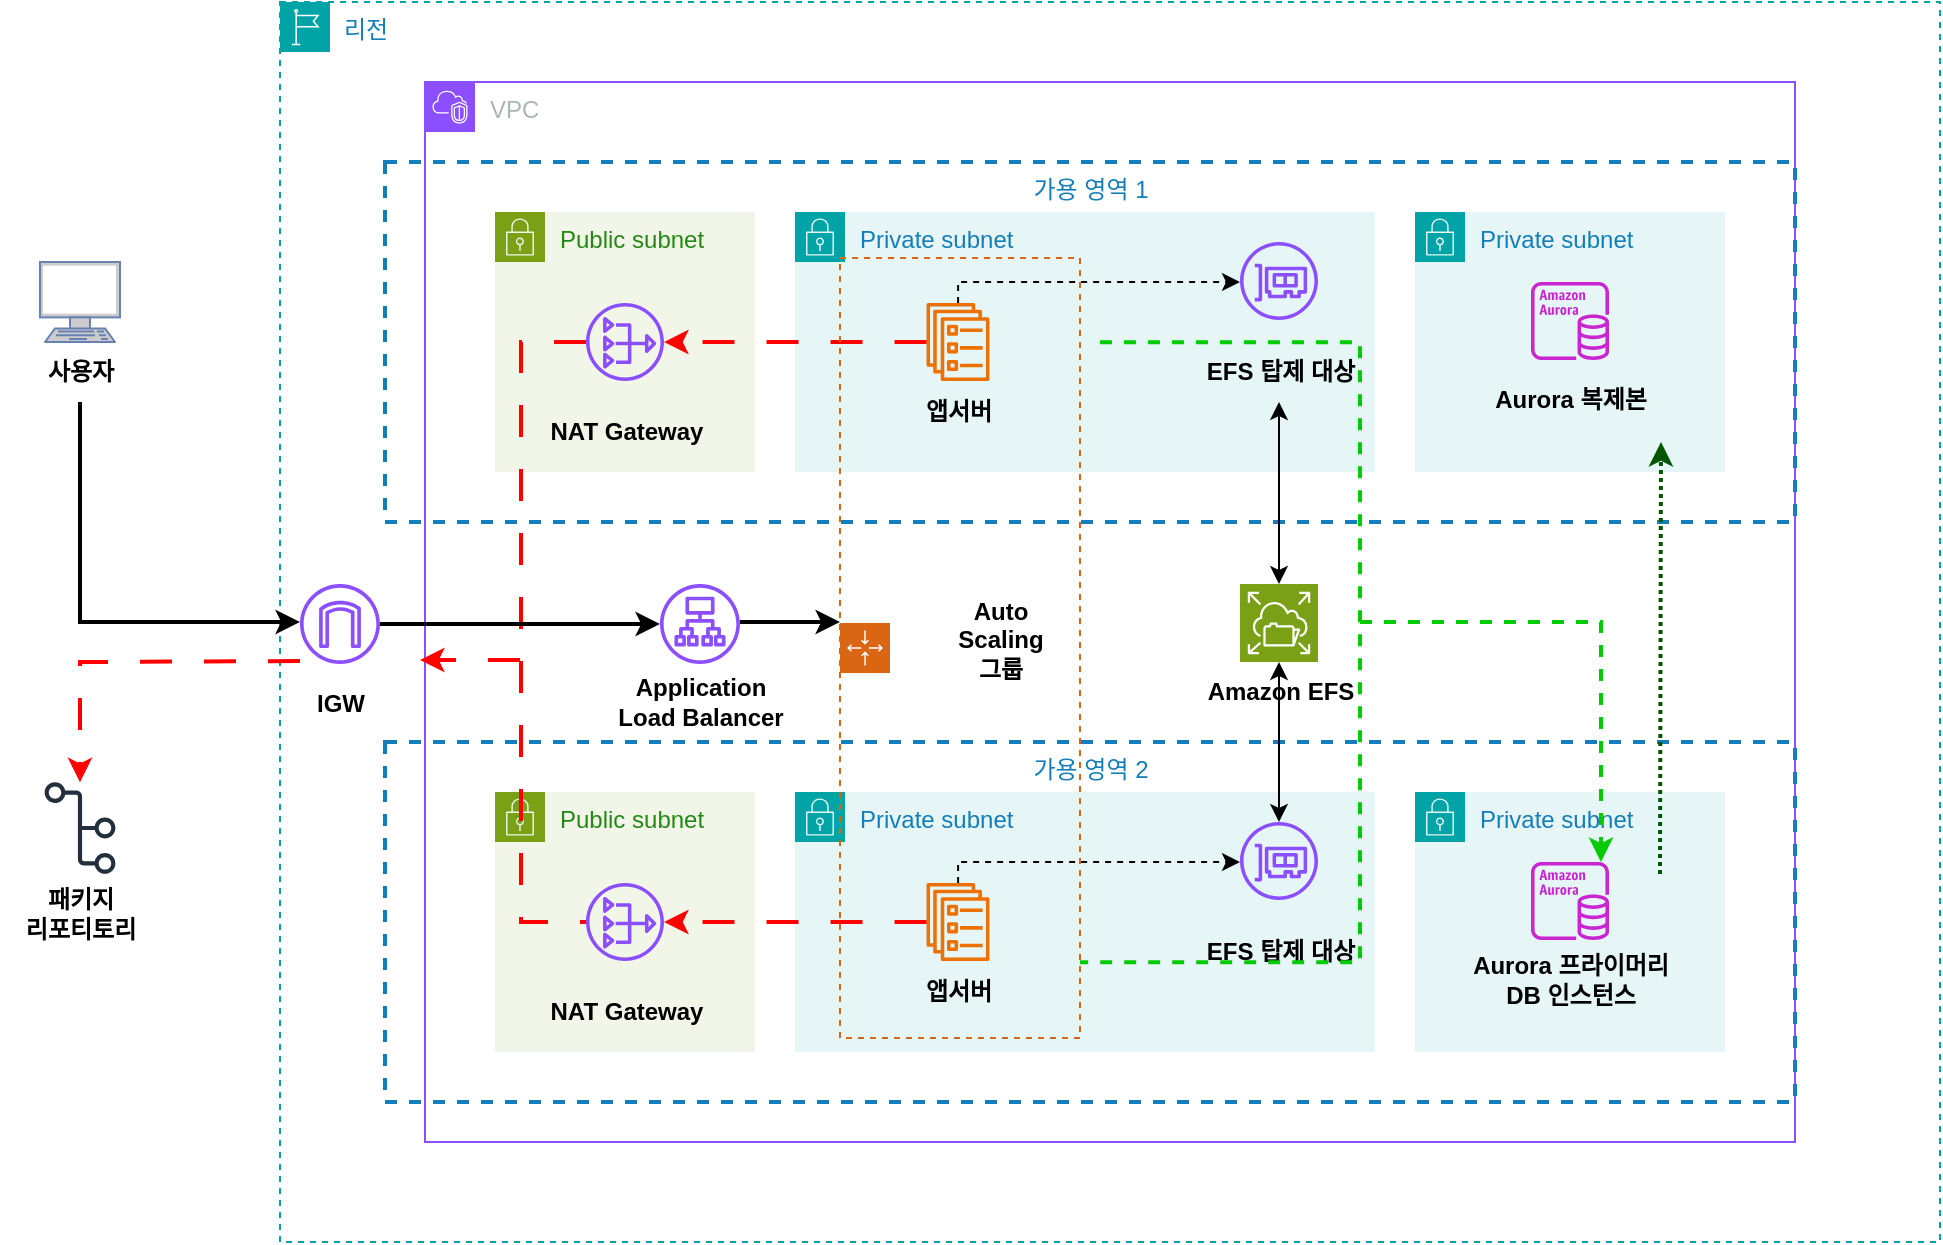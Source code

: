 <mxfile version="26.1.3">
  <diagram name="페이지-1" id="HD3yNyKkYkVblsuok7lw">
    <mxGraphModel dx="1401" dy="514" grid="1" gridSize="10" guides="1" tooltips="1" connect="1" arrows="1" fold="1" page="1" pageScale="1" pageWidth="827" pageHeight="1169" math="0" shadow="0">
      <root>
        <mxCell id="0" />
        <mxCell id="1" parent="0" />
        <mxCell id="duerMGeqgHKZfetzCVLF-1" value="리전" style="points=[[0,0],[0.25,0],[0.5,0],[0.75,0],[1,0],[1,0.25],[1,0.5],[1,0.75],[1,1],[0.75,1],[0.5,1],[0.25,1],[0,1],[0,0.75],[0,0.5],[0,0.25]];outlineConnect=0;gradientColor=none;html=1;whiteSpace=wrap;fontSize=12;fontStyle=0;container=1;pointerEvents=0;collapsible=0;recursiveResize=0;shape=mxgraph.aws4.group;grIcon=mxgraph.aws4.group_region;strokeColor=#00A4A6;fillColor=none;verticalAlign=top;align=left;spacingLeft=30;fontColor=#147EBA;dashed=1;strokeWidth=1;" parent="1" vertex="1">
          <mxGeometry y="30" width="830" height="620" as="geometry" />
        </mxCell>
        <mxCell id="duerMGeqgHKZfetzCVLF-3" value="VPC" style="points=[[0,0],[0.25,0],[0.5,0],[0.75,0],[1,0],[1,0.25],[1,0.5],[1,0.75],[1,1],[0.75,1],[0.5,1],[0.25,1],[0,1],[0,0.75],[0,0.5],[0,0.25]];outlineConnect=0;gradientColor=none;html=1;whiteSpace=wrap;fontSize=12;fontStyle=0;container=1;pointerEvents=0;collapsible=0;recursiveResize=0;shape=mxgraph.aws4.group;grIcon=mxgraph.aws4.group_vpc2;strokeColor=#8C4FFF;fillColor=none;verticalAlign=top;align=left;spacingLeft=30;fontColor=#AAB7B8;dashed=0;" parent="duerMGeqgHKZfetzCVLF-1" vertex="1">
          <mxGeometry x="72.5" y="40" width="685" height="530" as="geometry" />
        </mxCell>
        <mxCell id="duerMGeqgHKZfetzCVLF-13" value="가용 영역 2" style="fillColor=none;strokeColor=#147EBA;dashed=1;verticalAlign=top;fontStyle=0;fontColor=#147EBA;whiteSpace=wrap;html=1;strokeWidth=2;" parent="duerMGeqgHKZfetzCVLF-3" vertex="1">
          <mxGeometry x="-20" y="330" width="705" height="180" as="geometry" />
        </mxCell>
        <mxCell id="duerMGeqgHKZfetzCVLF-15" value="가용 영역 1" style="fillColor=none;strokeColor=#147EBA;dashed=1;verticalAlign=top;fontStyle=0;fontColor=#147EBA;whiteSpace=wrap;html=1;strokeWidth=2;" parent="duerMGeqgHKZfetzCVLF-3" vertex="1">
          <mxGeometry x="-20" y="40" width="705" height="180" as="geometry" />
        </mxCell>
        <mxCell id="duerMGeqgHKZfetzCVLF-17" value="" style="sketch=0;outlineConnect=0;fontColor=#232F3E;gradientColor=none;fillColor=#8C4FFF;strokeColor=none;dashed=0;verticalLabelPosition=bottom;verticalAlign=top;align=center;html=1;fontSize=12;fontStyle=0;aspect=fixed;pointerEvents=1;shape=mxgraph.aws4.application_load_balancer;" parent="duerMGeqgHKZfetzCVLF-3" vertex="1">
          <mxGeometry x="117.5" y="251" width="40" height="40" as="geometry" />
        </mxCell>
        <mxCell id="duerMGeqgHKZfetzCVLF-23" value="Application&lt;div&gt;Load Balancer&lt;/div&gt;" style="text;html=1;align=center;verticalAlign=middle;resizable=0;points=[];autosize=1;strokeColor=none;fillColor=none;fontStyle=1" parent="duerMGeqgHKZfetzCVLF-3" vertex="1">
          <mxGeometry x="87.5" y="290" width="100" height="40" as="geometry" />
        </mxCell>
        <mxCell id="duerMGeqgHKZfetzCVLF-25" value="Amazon EFS" style="text;html=1;align=center;verticalAlign=middle;resizable=0;points=[];autosize=1;strokeColor=none;fillColor=none;fontStyle=1" parent="duerMGeqgHKZfetzCVLF-3" vertex="1">
          <mxGeometry x="382" y="290" width="90" height="30" as="geometry" />
        </mxCell>
        <mxCell id="duerMGeqgHKZfetzCVLF-4" value="Public subnet" style="points=[[0,0],[0.25,0],[0.5,0],[0.75,0],[1,0],[1,0.25],[1,0.5],[1,0.75],[1,1],[0.75,1],[0.5,1],[0.25,1],[0,1],[0,0.75],[0,0.5],[0,0.25]];outlineConnect=0;gradientColor=none;html=1;whiteSpace=wrap;fontSize=12;fontStyle=0;container=1;pointerEvents=0;collapsible=0;recursiveResize=0;shape=mxgraph.aws4.group;grIcon=mxgraph.aws4.group_security_group;grStroke=0;strokeColor=#7AA116;fillColor=#F2F6E8;verticalAlign=top;align=left;spacingLeft=30;fontColor=#248814;dashed=0;" parent="duerMGeqgHKZfetzCVLF-3" vertex="1">
          <mxGeometry x="35" y="355" width="130" height="130" as="geometry" />
        </mxCell>
        <mxCell id="duerMGeqgHKZfetzCVLF-26" value="" style="sketch=0;outlineConnect=0;fontColor=#232F3E;gradientColor=none;fillColor=#8C4FFF;strokeColor=none;dashed=0;verticalLabelPosition=bottom;verticalAlign=top;align=center;html=1;fontSize=12;fontStyle=0;aspect=fixed;pointerEvents=1;shape=mxgraph.aws4.nat_gateway;" parent="duerMGeqgHKZfetzCVLF-4" vertex="1">
          <mxGeometry x="45.5" y="45.5" width="39" height="39" as="geometry" />
        </mxCell>
        <mxCell id="duerMGeqgHKZfetzCVLF-27" value="NAT Gateway" style="text;html=1;align=center;verticalAlign=middle;resizable=0;points=[];autosize=1;strokeColor=none;fillColor=none;fontStyle=1" parent="duerMGeqgHKZfetzCVLF-4" vertex="1">
          <mxGeometry x="15" y="95" width="100" height="30" as="geometry" />
        </mxCell>
        <mxCell id="duerMGeqgHKZfetzCVLF-6" value="Private subnet" style="points=[[0,0],[0.25,0],[0.5,0],[0.75,0],[1,0],[1,0.25],[1,0.5],[1,0.75],[1,1],[0.75,1],[0.5,1],[0.25,1],[0,1],[0,0.75],[0,0.5],[0,0.25]];outlineConnect=0;gradientColor=none;html=1;whiteSpace=wrap;fontSize=12;fontStyle=0;container=1;pointerEvents=0;collapsible=0;recursiveResize=0;shape=mxgraph.aws4.group;grIcon=mxgraph.aws4.group_security_group;grStroke=0;strokeColor=#00A4A6;fillColor=#E6F6F7;verticalAlign=top;align=left;spacingLeft=30;fontColor=#147EBA;dashed=0;" parent="duerMGeqgHKZfetzCVLF-3" vertex="1">
          <mxGeometry x="185" y="355" width="290" height="130" as="geometry" />
        </mxCell>
        <mxCell id="duerMGeqgHKZfetzCVLF-29" value="" style="sketch=0;outlineConnect=0;fontColor=#232F3E;gradientColor=none;fillColor=#8C4FFF;strokeColor=none;dashed=0;verticalLabelPosition=bottom;verticalAlign=top;align=center;html=1;fontSize=12;fontStyle=0;aspect=fixed;pointerEvents=1;shape=mxgraph.aws4.elastic_network_interface;" parent="duerMGeqgHKZfetzCVLF-6" vertex="1">
          <mxGeometry x="222.5" y="15" width="39" height="39" as="geometry" />
        </mxCell>
        <mxCell id="duerMGeqgHKZfetzCVLF-37" style="edgeStyle=orthogonalEdgeStyle;rounded=0;orthogonalLoop=1;jettySize=auto;html=1;dashed=1;" parent="duerMGeqgHKZfetzCVLF-6" source="duerMGeqgHKZfetzCVLF-31" target="duerMGeqgHKZfetzCVLF-29" edge="1">
          <mxGeometry relative="1" as="geometry">
            <Array as="points">
              <mxPoint x="82" y="35" />
            </Array>
          </mxGeometry>
        </mxCell>
        <mxCell id="duerMGeqgHKZfetzCVLF-31" value="" style="sketch=0;outlineConnect=0;fontColor=#232F3E;gradientColor=none;fillColor=#ED7100;strokeColor=none;dashed=0;verticalLabelPosition=bottom;verticalAlign=top;align=center;html=1;fontSize=12;fontStyle=0;aspect=fixed;pointerEvents=1;shape=mxgraph.aws4.ecs_service;" parent="duerMGeqgHKZfetzCVLF-6" vertex="1">
          <mxGeometry x="65.65" y="45.5" width="31.69" height="39" as="geometry" />
        </mxCell>
        <mxCell id="duerMGeqgHKZfetzCVLF-32" value="앱서버" style="text;html=1;align=center;verticalAlign=middle;resizable=0;points=[];autosize=1;strokeColor=none;fillColor=none;fontStyle=1" parent="duerMGeqgHKZfetzCVLF-6" vertex="1">
          <mxGeometry x="51.5" y="84.5" width="60" height="30" as="geometry" />
        </mxCell>
        <mxCell id="duerMGeqgHKZfetzCVLF-12" value="Private subnet" style="points=[[0,0],[0.25,0],[0.5,0],[0.75,0],[1,0],[1,0.25],[1,0.5],[1,0.75],[1,1],[0.75,1],[0.5,1],[0.25,1],[0,1],[0,0.75],[0,0.5],[0,0.25]];outlineConnect=0;gradientColor=none;html=1;whiteSpace=wrap;fontSize=12;fontStyle=0;container=1;pointerEvents=0;collapsible=0;recursiveResize=0;shape=mxgraph.aws4.group;grIcon=mxgraph.aws4.group_security_group;grStroke=0;strokeColor=#00A4A6;fillColor=#E6F6F7;verticalAlign=top;align=left;spacingLeft=30;fontColor=#147EBA;dashed=0;" parent="duerMGeqgHKZfetzCVLF-3" vertex="1">
          <mxGeometry x="495" y="355" width="155" height="130" as="geometry" />
        </mxCell>
        <mxCell id="duerMGeqgHKZfetzCVLF-33" value="" style="sketch=0;outlineConnect=0;fontColor=#232F3E;gradientColor=none;fillColor=#C925D1;strokeColor=none;dashed=0;verticalLabelPosition=bottom;verticalAlign=top;align=center;html=1;fontSize=12;fontStyle=0;aspect=fixed;pointerEvents=1;shape=mxgraph.aws4.aurora_instance;" parent="duerMGeqgHKZfetzCVLF-12" vertex="1">
          <mxGeometry x="58" y="35" width="39" height="39" as="geometry" />
        </mxCell>
        <mxCell id="duerMGeqgHKZfetzCVLF-34" value="Aurora 프라이머리&lt;div&gt;DB 인스턴스&lt;/div&gt;" style="text;html=1;align=center;verticalAlign=middle;resizable=0;points=[];autosize=1;strokeColor=none;fillColor=none;fontStyle=1" parent="duerMGeqgHKZfetzCVLF-12" vertex="1">
          <mxGeometry x="17.5" y="74" width="120" height="40" as="geometry" />
        </mxCell>
        <mxCell id="r1rHEW98q0EiPhNmxj7s-13" style="edgeStyle=elbowEdgeStyle;rounded=0;orthogonalLoop=1;jettySize=auto;html=1;strokeWidth=2;strokeColor=#00CC00;dashed=1;startArrow=none;startFill=0;endArrow=classic;exitX=0.892;exitY=1.083;exitDx=0;exitDy=0;exitPerimeter=0;targetPerimeterSpacing=0;jumpSize=6;jumpStyle=none;sourcePerimeterSpacing=0;fillColor=#60a917;endFill=1;" edge="1" parent="duerMGeqgHKZfetzCVLF-12" target="duerMGeqgHKZfetzCVLF-33">
          <mxGeometry relative="1" as="geometry">
            <Array as="points">
              <mxPoint x="93" y="-15" />
            </Array>
            <mxPoint x="-27.5" y="-85" as="sourcePoint" />
            <mxPoint x="-37.5" y="225" as="targetPoint" />
          </mxGeometry>
        </mxCell>
        <mxCell id="duerMGeqgHKZfetzCVLF-28" value="" style="sketch=0;points=[[0,0,0],[0.25,0,0],[0.5,0,0],[0.75,0,0],[1,0,0],[0,1,0],[0.25,1,0],[0.5,1,0],[0.75,1,0],[1,1,0],[0,0.25,0],[0,0.5,0],[0,0.75,0],[1,0.25,0],[1,0.5,0],[1,0.75,0]];outlineConnect=0;fontColor=#232F3E;fillColor=#7AA116;strokeColor=#ffffff;dashed=0;verticalLabelPosition=bottom;verticalAlign=top;align=center;html=1;fontSize=12;fontStyle=0;aspect=fixed;shape=mxgraph.aws4.resourceIcon;resIcon=mxgraph.aws4.elastic_file_system;" parent="duerMGeqgHKZfetzCVLF-3" vertex="1">
          <mxGeometry x="407.5" y="251" width="39" height="39" as="geometry" />
        </mxCell>
        <mxCell id="duerMGeqgHKZfetzCVLF-30" value="EFS 탑제 대상" style="text;html=1;align=center;verticalAlign=middle;resizable=0;points=[];autosize=1;strokeColor=none;fillColor=none;fontStyle=1" parent="duerMGeqgHKZfetzCVLF-3" vertex="1">
          <mxGeometry x="377" y="420" width="100" height="30" as="geometry" />
        </mxCell>
        <mxCell id="duerMGeqgHKZfetzCVLF-35" style="edgeStyle=orthogonalEdgeStyle;rounded=0;orthogonalLoop=1;jettySize=auto;html=1;strokeColor=#FF0000;strokeWidth=2;targetPerimeterSpacing=0;dashed=1;jumpSize=2;dashPattern=8 8;" parent="duerMGeqgHKZfetzCVLF-3" source="duerMGeqgHKZfetzCVLF-31" target="duerMGeqgHKZfetzCVLF-26" edge="1">
          <mxGeometry relative="1" as="geometry" />
        </mxCell>
        <mxCell id="duerMGeqgHKZfetzCVLF-38" style="edgeStyle=orthogonalEdgeStyle;rounded=0;orthogonalLoop=1;jettySize=auto;html=1;entryX=0.5;entryY=1;entryDx=0;entryDy=0;entryPerimeter=0;endArrow=classic;endFill=1;startArrow=classic;startFill=1;" parent="duerMGeqgHKZfetzCVLF-3" source="duerMGeqgHKZfetzCVLF-29" target="duerMGeqgHKZfetzCVLF-28" edge="1">
          <mxGeometry relative="1" as="geometry" />
        </mxCell>
        <mxCell id="duerMGeqgHKZfetzCVLF-65" value="Public subnet" style="points=[[0,0],[0.25,0],[0.5,0],[0.75,0],[1,0],[1,0.25],[1,0.5],[1,0.75],[1,1],[0.75,1],[0.5,1],[0.25,1],[0,1],[0,0.75],[0,0.5],[0,0.25]];outlineConnect=0;gradientColor=none;html=1;whiteSpace=wrap;fontSize=12;fontStyle=0;container=1;pointerEvents=0;collapsible=0;recursiveResize=0;shape=mxgraph.aws4.group;grIcon=mxgraph.aws4.group_security_group;grStroke=0;strokeColor=#7AA116;fillColor=#F2F6E8;verticalAlign=top;align=left;spacingLeft=30;fontColor=#248814;dashed=0;" parent="duerMGeqgHKZfetzCVLF-3" vertex="1">
          <mxGeometry x="35" y="65" width="130" height="130" as="geometry" />
        </mxCell>
        <mxCell id="duerMGeqgHKZfetzCVLF-66" value="" style="sketch=0;outlineConnect=0;fontColor=#232F3E;gradientColor=none;fillColor=#8C4FFF;strokeColor=none;dashed=0;verticalLabelPosition=bottom;verticalAlign=top;align=center;html=1;fontSize=12;fontStyle=0;aspect=fixed;pointerEvents=1;shape=mxgraph.aws4.nat_gateway;" parent="duerMGeqgHKZfetzCVLF-65" vertex="1">
          <mxGeometry x="45.5" y="45.5" width="39" height="39" as="geometry" />
        </mxCell>
        <mxCell id="duerMGeqgHKZfetzCVLF-67" value="NAT Gateway" style="text;html=1;align=center;verticalAlign=middle;resizable=0;points=[];autosize=1;strokeColor=none;fillColor=none;fontStyle=1" parent="duerMGeqgHKZfetzCVLF-65" vertex="1">
          <mxGeometry x="15" y="95" width="100" height="30" as="geometry" />
        </mxCell>
        <mxCell id="duerMGeqgHKZfetzCVLF-68" value="Private subnet" style="points=[[0,0],[0.25,0],[0.5,0],[0.75,0],[1,0],[1,0.25],[1,0.5],[1,0.75],[1,1],[0.75,1],[0.5,1],[0.25,1],[0,1],[0,0.75],[0,0.5],[0,0.25]];outlineConnect=0;gradientColor=none;html=1;whiteSpace=wrap;fontSize=12;fontStyle=0;container=1;pointerEvents=0;collapsible=0;recursiveResize=0;shape=mxgraph.aws4.group;grIcon=mxgraph.aws4.group_security_group;grStroke=0;strokeColor=#00A4A6;fillColor=#E6F6F7;verticalAlign=top;align=left;spacingLeft=30;fontColor=#147EBA;dashed=0;" parent="duerMGeqgHKZfetzCVLF-3" vertex="1">
          <mxGeometry x="185" y="65" width="290" height="130" as="geometry" />
        </mxCell>
        <mxCell id="duerMGeqgHKZfetzCVLF-69" value="" style="sketch=0;outlineConnect=0;fontColor=#232F3E;gradientColor=none;fillColor=#8C4FFF;strokeColor=none;dashed=0;verticalLabelPosition=bottom;verticalAlign=top;align=center;html=1;fontSize=12;fontStyle=0;aspect=fixed;pointerEvents=1;shape=mxgraph.aws4.elastic_network_interface;" parent="duerMGeqgHKZfetzCVLF-68" vertex="1">
          <mxGeometry x="222.5" y="15" width="39" height="39" as="geometry" />
        </mxCell>
        <mxCell id="duerMGeqgHKZfetzCVLF-70" style="edgeStyle=orthogonalEdgeStyle;rounded=0;orthogonalLoop=1;jettySize=auto;html=1;dashed=1;" parent="duerMGeqgHKZfetzCVLF-68" source="duerMGeqgHKZfetzCVLF-71" target="duerMGeqgHKZfetzCVLF-69" edge="1">
          <mxGeometry relative="1" as="geometry">
            <Array as="points">
              <mxPoint x="82" y="35" />
            </Array>
          </mxGeometry>
        </mxCell>
        <mxCell id="duerMGeqgHKZfetzCVLF-71" value="" style="sketch=0;outlineConnect=0;fontColor=#232F3E;gradientColor=none;fillColor=#ED7100;strokeColor=none;dashed=0;verticalLabelPosition=bottom;verticalAlign=top;align=center;html=1;fontSize=12;fontStyle=0;aspect=fixed;pointerEvents=1;shape=mxgraph.aws4.ecs_service;" parent="duerMGeqgHKZfetzCVLF-68" vertex="1">
          <mxGeometry x="65.65" y="45.5" width="31.69" height="39" as="geometry" />
        </mxCell>
        <mxCell id="duerMGeqgHKZfetzCVLF-72" value="앱서버" style="text;html=1;align=center;verticalAlign=middle;resizable=0;points=[];autosize=1;strokeColor=none;fillColor=none;fontStyle=1" parent="duerMGeqgHKZfetzCVLF-68" vertex="1">
          <mxGeometry x="51.5" y="84.5" width="60" height="30" as="geometry" />
        </mxCell>
        <mxCell id="duerMGeqgHKZfetzCVLF-73" value="Private subnet" style="points=[[0,0],[0.25,0],[0.5,0],[0.75,0],[1,0],[1,0.25],[1,0.5],[1,0.75],[1,1],[0.75,1],[0.5,1],[0.25,1],[0,1],[0,0.75],[0,0.5],[0,0.25]];outlineConnect=0;gradientColor=none;html=1;whiteSpace=wrap;fontSize=12;fontStyle=0;container=1;pointerEvents=0;collapsible=0;recursiveResize=0;shape=mxgraph.aws4.group;grIcon=mxgraph.aws4.group_security_group;grStroke=0;strokeColor=#00A4A6;fillColor=#E6F6F7;verticalAlign=top;align=left;spacingLeft=30;fontColor=#147EBA;dashed=0;" parent="duerMGeqgHKZfetzCVLF-3" vertex="1">
          <mxGeometry x="495" y="65" width="155" height="130" as="geometry" />
        </mxCell>
        <mxCell id="duerMGeqgHKZfetzCVLF-74" value="" style="sketch=0;outlineConnect=0;fontColor=#232F3E;gradientColor=none;fillColor=#C925D1;strokeColor=none;dashed=0;verticalLabelPosition=bottom;verticalAlign=top;align=center;html=1;fontSize=12;fontStyle=0;aspect=fixed;pointerEvents=1;shape=mxgraph.aws4.aurora_instance;" parent="duerMGeqgHKZfetzCVLF-73" vertex="1">
          <mxGeometry x="58" y="35" width="39" height="39" as="geometry" />
        </mxCell>
        <mxCell id="duerMGeqgHKZfetzCVLF-75" value="Aurora 복제본" style="text;html=1;align=center;verticalAlign=middle;resizable=0;points=[];autosize=1;strokeColor=none;fillColor=none;fontStyle=1" parent="duerMGeqgHKZfetzCVLF-73" vertex="1">
          <mxGeometry x="27.5" y="79" width="100" height="30" as="geometry" />
        </mxCell>
        <mxCell id="duerMGeqgHKZfetzCVLF-76" value="EFS 탑제 대상" style="text;html=1;align=center;verticalAlign=middle;resizable=0;points=[];autosize=1;strokeColor=none;fillColor=none;fontStyle=1" parent="duerMGeqgHKZfetzCVLF-3" vertex="1">
          <mxGeometry x="377" y="130" width="100" height="30" as="geometry" />
        </mxCell>
        <mxCell id="duerMGeqgHKZfetzCVLF-77" style="edgeStyle=orthogonalEdgeStyle;rounded=0;orthogonalLoop=1;jettySize=auto;html=1;strokeColor=#FF0000;strokeWidth=2;targetPerimeterSpacing=0;dashed=1;jumpSize=2;dashPattern=8 8;" parent="duerMGeqgHKZfetzCVLF-3" source="duerMGeqgHKZfetzCVLF-71" target="duerMGeqgHKZfetzCVLF-66" edge="1">
          <mxGeometry relative="1" as="geometry" />
        </mxCell>
        <mxCell id="duerMGeqgHKZfetzCVLF-78" style="edgeStyle=orthogonalEdgeStyle;rounded=0;orthogonalLoop=1;jettySize=auto;html=1;entryX=0.5;entryY=0;entryDx=0;entryDy=0;entryPerimeter=0;startArrow=classic;startFill=1;" parent="duerMGeqgHKZfetzCVLF-3" source="duerMGeqgHKZfetzCVLF-76" target="duerMGeqgHKZfetzCVLF-28" edge="1">
          <mxGeometry relative="1" as="geometry" />
        </mxCell>
        <mxCell id="duerMGeqgHKZfetzCVLF-79" style="edgeStyle=elbowEdgeStyle;rounded=0;orthogonalLoop=1;jettySize=auto;html=1;strokeWidth=2;strokeColor=#FF0000;dashed=1;dashPattern=8 8;startArrow=none;startFill=0;endArrow=none;" parent="duerMGeqgHKZfetzCVLF-3" source="duerMGeqgHKZfetzCVLF-66" target="duerMGeqgHKZfetzCVLF-26" edge="1">
          <mxGeometry relative="1" as="geometry">
            <Array as="points">
              <mxPoint x="48" y="280" />
            </Array>
          </mxGeometry>
        </mxCell>
        <mxCell id="r1rHEW98q0EiPhNmxj7s-1" style="edgeStyle=orthogonalEdgeStyle;rounded=0;orthogonalLoop=1;jettySize=auto;html=1;strokeColor=#FF0000;strokeWidth=2;targetPerimeterSpacing=0;dashed=1;jumpSize=2;dashPattern=8 8;" edge="1" parent="duerMGeqgHKZfetzCVLF-3">
          <mxGeometry relative="1" as="geometry">
            <mxPoint x="47.5" y="289" as="sourcePoint" />
            <mxPoint x="-2.5" y="289" as="targetPoint" />
          </mxGeometry>
        </mxCell>
        <mxCell id="r1rHEW98q0EiPhNmxj7s-18" style="edgeStyle=elbowEdgeStyle;rounded=0;orthogonalLoop=1;jettySize=auto;html=1;strokeWidth=2;strokeColor=#005700;dashed=1;startArrow=none;startFill=0;endArrow=classic;targetPerimeterSpacing=0;jumpSize=6;jumpStyle=none;sourcePerimeterSpacing=0;fillColor=#008a00;endFill=1;dashPattern=1 1;" edge="1" parent="duerMGeqgHKZfetzCVLF-3">
          <mxGeometry relative="1" as="geometry">
            <Array as="points">
              <mxPoint x="618" y="382" />
            </Array>
            <mxPoint x="617.5" y="396" as="sourcePoint" />
            <mxPoint x="617.5" y="180" as="targetPoint" />
          </mxGeometry>
        </mxCell>
        <mxCell id="duerMGeqgHKZfetzCVLF-19" style="edgeStyle=orthogonalEdgeStyle;rounded=0;orthogonalLoop=1;jettySize=auto;html=1;strokeWidth=2;" parent="duerMGeqgHKZfetzCVLF-1" source="duerMGeqgHKZfetzCVLF-16" target="duerMGeqgHKZfetzCVLF-17" edge="1">
          <mxGeometry relative="1" as="geometry" />
        </mxCell>
        <mxCell id="duerMGeqgHKZfetzCVLF-16" value="" style="sketch=0;outlineConnect=0;fontColor=#232F3E;gradientColor=none;fillColor=#8C4FFF;strokeColor=none;dashed=0;verticalLabelPosition=bottom;verticalAlign=top;align=center;html=1;fontSize=12;fontStyle=0;aspect=fixed;pointerEvents=1;shape=mxgraph.aws4.internet_gateway;" parent="duerMGeqgHKZfetzCVLF-1" vertex="1">
          <mxGeometry x="10" y="291" width="40" height="40" as="geometry" />
        </mxCell>
        <mxCell id="duerMGeqgHKZfetzCVLF-24" value="IGW" style="text;html=1;align=center;verticalAlign=middle;resizable=0;points=[];autosize=1;strokeColor=none;fillColor=none;fontStyle=1" parent="duerMGeqgHKZfetzCVLF-1" vertex="1">
          <mxGeometry x="5" y="336" width="50" height="30" as="geometry" />
        </mxCell>
        <mxCell id="r1rHEW98q0EiPhNmxj7s-2" style="edgeStyle=orthogonalEdgeStyle;rounded=0;orthogonalLoop=1;jettySize=auto;html=1;strokeColor=#FF0000;strokeWidth=2;targetPerimeterSpacing=0;dashed=1;jumpSize=2;dashPattern=8 8;" edge="1" parent="1" target="r1rHEW98q0EiPhNmxj7s-7">
          <mxGeometry relative="1" as="geometry">
            <mxPoint x="10" y="359.52" as="sourcePoint" />
            <mxPoint x="-40" y="359.52" as="targetPoint" />
          </mxGeometry>
        </mxCell>
        <mxCell id="r1rHEW98q0EiPhNmxj7s-5" value="" style="fontColor=#0066CC;verticalAlign=top;verticalLabelPosition=bottom;labelPosition=center;align=center;html=1;outlineConnect=0;fillColor=#CCCCCC;strokeColor=#6881B3;gradientColor=none;gradientDirection=north;strokeWidth=2;shape=mxgraph.networks.terminal;" vertex="1" parent="1">
          <mxGeometry x="-120" y="160" width="40" height="40" as="geometry" />
        </mxCell>
        <mxCell id="r1rHEW98q0EiPhNmxj7s-9" style="edgeStyle=orthogonalEdgeStyle;rounded=0;orthogonalLoop=1;jettySize=auto;html=1;strokeWidth=2;" edge="1" parent="1" source="r1rHEW98q0EiPhNmxj7s-6" target="duerMGeqgHKZfetzCVLF-16">
          <mxGeometry relative="1" as="geometry">
            <Array as="points">
              <mxPoint x="-100" y="340" />
            </Array>
          </mxGeometry>
        </mxCell>
        <mxCell id="r1rHEW98q0EiPhNmxj7s-6" value="사용자" style="text;html=1;align=center;verticalAlign=middle;resizable=0;points=[];autosize=1;strokeColor=none;fillColor=none;fontStyle=1" vertex="1" parent="1">
          <mxGeometry x="-130" y="200" width="60" height="30" as="geometry" />
        </mxCell>
        <mxCell id="r1rHEW98q0EiPhNmxj7s-7" value="" style="sketch=0;outlineConnect=0;fontColor=#232F3E;gradientColor=none;fillColor=#232F3D;strokeColor=none;dashed=0;verticalLabelPosition=bottom;verticalAlign=top;align=center;html=1;fontSize=12;fontStyle=0;aspect=fixed;pointerEvents=1;shape=mxgraph.aws4.git_repository;" vertex="1" parent="1">
          <mxGeometry x="-117.69" y="420" width="35.38" height="46" as="geometry" />
        </mxCell>
        <mxCell id="r1rHEW98q0EiPhNmxj7s-8" value="패키지&lt;div&gt;리포티토리&lt;/div&gt;" style="text;html=1;align=center;verticalAlign=middle;resizable=0;points=[];autosize=1;strokeColor=none;fillColor=none;fontStyle=1" vertex="1" parent="1">
          <mxGeometry x="-140" y="466" width="80" height="40" as="geometry" />
        </mxCell>
        <mxCell id="r1rHEW98q0EiPhNmxj7s-10" value="" style="points=[[0,0],[0.25,0],[0.5,0],[0.75,0],[1,0],[1,0.25],[1,0.5],[1,0.75],[1,1],[0.75,1],[0.5,1],[0.25,1],[0,1],[0,0.75],[0,0.5],[0,0.25]];outlineConnect=0;gradientColor=none;html=1;whiteSpace=wrap;fontSize=12;fontStyle=0;container=1;pointerEvents=0;collapsible=0;recursiveResize=0;shape=mxgraph.aws4.groupCenter;grIcon=mxgraph.aws4.group_auto_scaling_group;grStroke=1;strokeColor=#D86613;fillColor=none;verticalAlign=top;align=center;fontColor=#D86613;dashed=1;spacingTop=25;direction=north;" vertex="1" parent="1">
          <mxGeometry x="280" y="158" width="120" height="390" as="geometry" />
        </mxCell>
        <mxCell id="duerMGeqgHKZfetzCVLF-22" value="Auto&lt;div&gt;Scaling&lt;/div&gt;&lt;div&gt;그룹&lt;/div&gt;" style="text;html=1;align=center;verticalAlign=middle;resizable=0;points=[];autosize=1;strokeColor=none;fillColor=none;fontStyle=1" parent="r1rHEW98q0EiPhNmxj7s-10" vertex="1">
          <mxGeometry x="50" y="161" width="60" height="60" as="geometry" />
        </mxCell>
        <mxCell id="duerMGeqgHKZfetzCVLF-20" style="edgeStyle=orthogonalEdgeStyle;rounded=0;orthogonalLoop=1;jettySize=auto;html=1;strokeWidth=2;" parent="1" source="duerMGeqgHKZfetzCVLF-17" target="r1rHEW98q0EiPhNmxj7s-10" edge="1">
          <mxGeometry relative="1" as="geometry">
            <Array as="points">
              <mxPoint x="240" y="340" />
              <mxPoint x="240" y="340" />
            </Array>
          </mxGeometry>
        </mxCell>
        <mxCell id="r1rHEW98q0EiPhNmxj7s-12" style="edgeStyle=elbowEdgeStyle;rounded=0;orthogonalLoop=1;jettySize=auto;html=1;strokeWidth=2;strokeColor=#00CC00;dashed=1;startArrow=none;startFill=0;endArrow=none;exitX=0.892;exitY=1.083;exitDx=0;exitDy=0;exitPerimeter=0;entryX=0.097;entryY=1;entryDx=0;entryDy=0;entryPerimeter=0;targetPerimeterSpacing=0;jumpSize=6;jumpStyle=none;endSize=0;sourcePerimeterSpacing=0;startSize=0;fillColor=#60a917;fixDash=0;metaEdit=0;backgroundOutline=0;deletable=1;noJump=0;ignoreEdge=0;orthogonal=0;enumerate=0;comic=0;snapToPoint=0;" edge="1" parent="1" source="r1rHEW98q0EiPhNmxj7s-10" target="r1rHEW98q0EiPhNmxj7s-10">
          <mxGeometry relative="1" as="geometry">
            <Array as="points">
              <mxPoint x="540" y="380" />
            </Array>
            <mxPoint x="163.5" y="210" as="sourcePoint" />
            <mxPoint x="163.5" y="500" as="targetPoint" />
          </mxGeometry>
        </mxCell>
      </root>
    </mxGraphModel>
  </diagram>
</mxfile>
